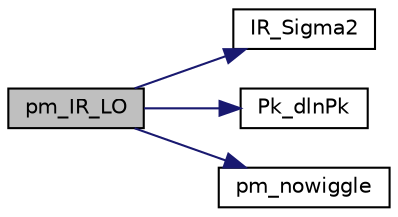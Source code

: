 digraph "pm_IR_LO"
{
 // LATEX_PDF_SIZE
  edge [fontname="Helvetica",fontsize="10",labelfontname="Helvetica",labelfontsize="10"];
  node [fontname="Helvetica",fontsize="10",shape=record];
  rankdir="LR";
  Node1 [label="pm_IR_LO",height=0.2,width=0.4,color="black", fillcolor="grey75", style="filled", fontcolor="black",tooltip="Compute the leading-order IR-resummed matter power spectrum, ala Ivanovic et al."];
  Node1 -> Node2 [color="midnightblue",fontsize="10",style="solid",fontname="Helvetica"];
  Node2 [label="IR_Sigma2",height=0.2,width=0.4,color="black", fillcolor="white", style="filled",URL="$dc/d8e/_i_r__res_8c.html#ad769e8b3feb90c7d2cb4652771859b58",tooltip="Compute the suppression factor IR_sigma2."];
  Node1 -> Node3 [color="midnightblue",fontsize="10",style="solid",fontname="Helvetica"];
  Node3 [label="Pk_dlnPk",height=0.2,width=0.4,color="black", fillcolor="white", style="filled",URL="$d6/d32/cosmology_8c.html#ab9dc1330d6e47eeeb8bf0dfffe2cd23f",tooltip="Compute the matter power spectra (in unit of (Mpc)^3) as a function of k (in unit of 1/Mpc) and z,..."];
  Node1 -> Node4 [color="midnightblue",fontsize="10",style="solid",fontname="Helvetica"];
  Node4 [label="pm_nowiggle",height=0.2,width=0.4,color="black", fillcolor="white", style="filled",URL="$dc/d8e/_i_r__res_8c.html#a6636c173929d53798037db6d86a74561",tooltip="Compute the no-wiggle componenet of the matter power spectrum."];
}
